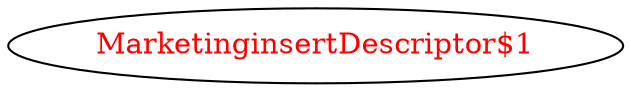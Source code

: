 digraph dependencyGraph {
 concentrate=true;
 ranksep="2.0";
 rankdir="LR"; 
 splines="ortho";
"MarketinginsertDescriptor$1" [fontcolor="red"];
}